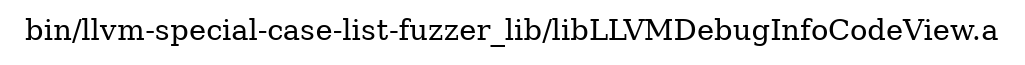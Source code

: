 digraph "bin/llvm-special-case-list-fuzzer_lib/libLLVMDebugInfoCodeView.a" {
	label="bin/llvm-special-case-list-fuzzer_lib/libLLVMDebugInfoCodeView.a";
	rankdir=LR;

}
